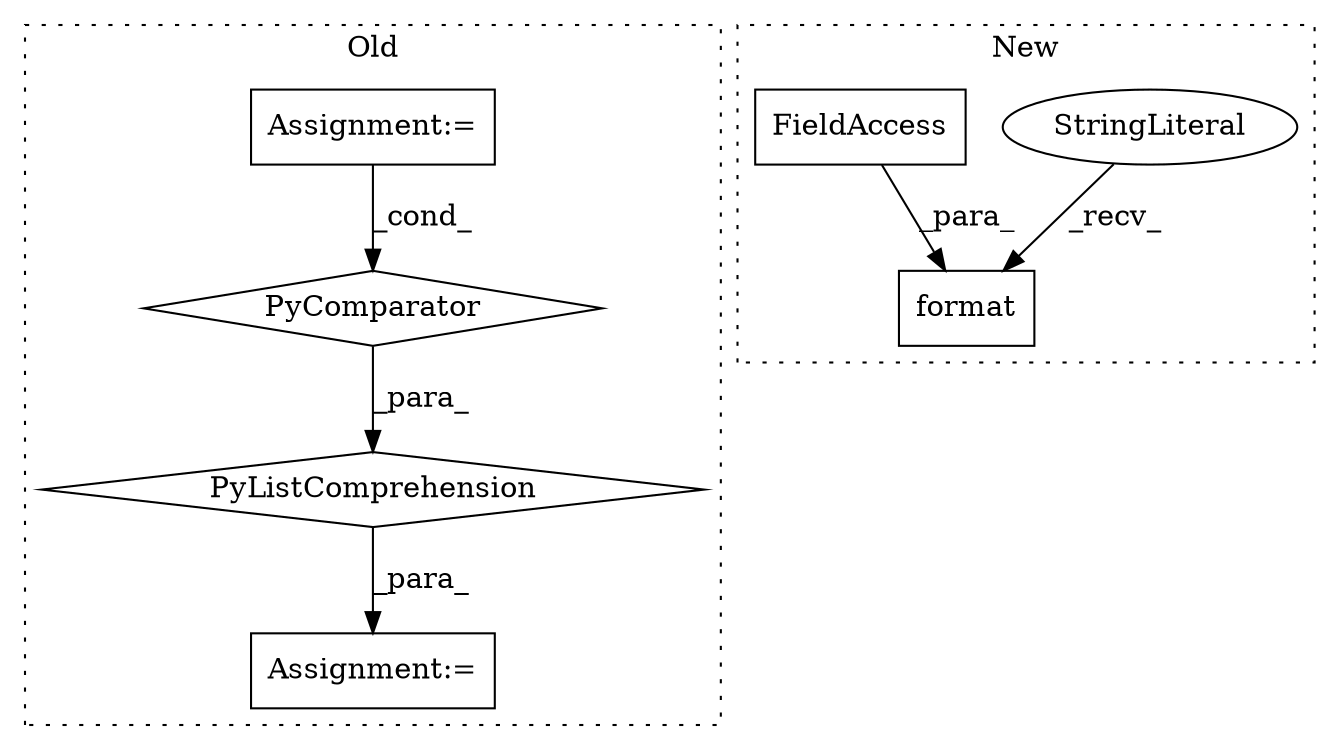 digraph G {
subgraph cluster0 {
1 [label="PyComparator" a="113" s="1826" l="50" shape="diamond"];
3 [label="Assignment:=" a="7" s="1826" l="50" shape="box"];
5 [label="Assignment:=" a="7" s="1714" l="1" shape="box"];
6 [label="PyListComprehension" a="109" s="1739" l="145" shape="diamond"];
label = "Old";
style="dotted";
}
subgraph cluster1 {
2 [label="format" a="32" s="1634,1651" l="7,1" shape="box"];
4 [label="StringLiteral" a="45" s="1560" l="73" shape="ellipse"];
7 [label="FieldAccess" a="22" s="1641" l="10" shape="box"];
label = "New";
style="dotted";
}
1 -> 6 [label="_para_"];
3 -> 1 [label="_cond_"];
4 -> 2 [label="_recv_"];
6 -> 5 [label="_para_"];
7 -> 2 [label="_para_"];
}